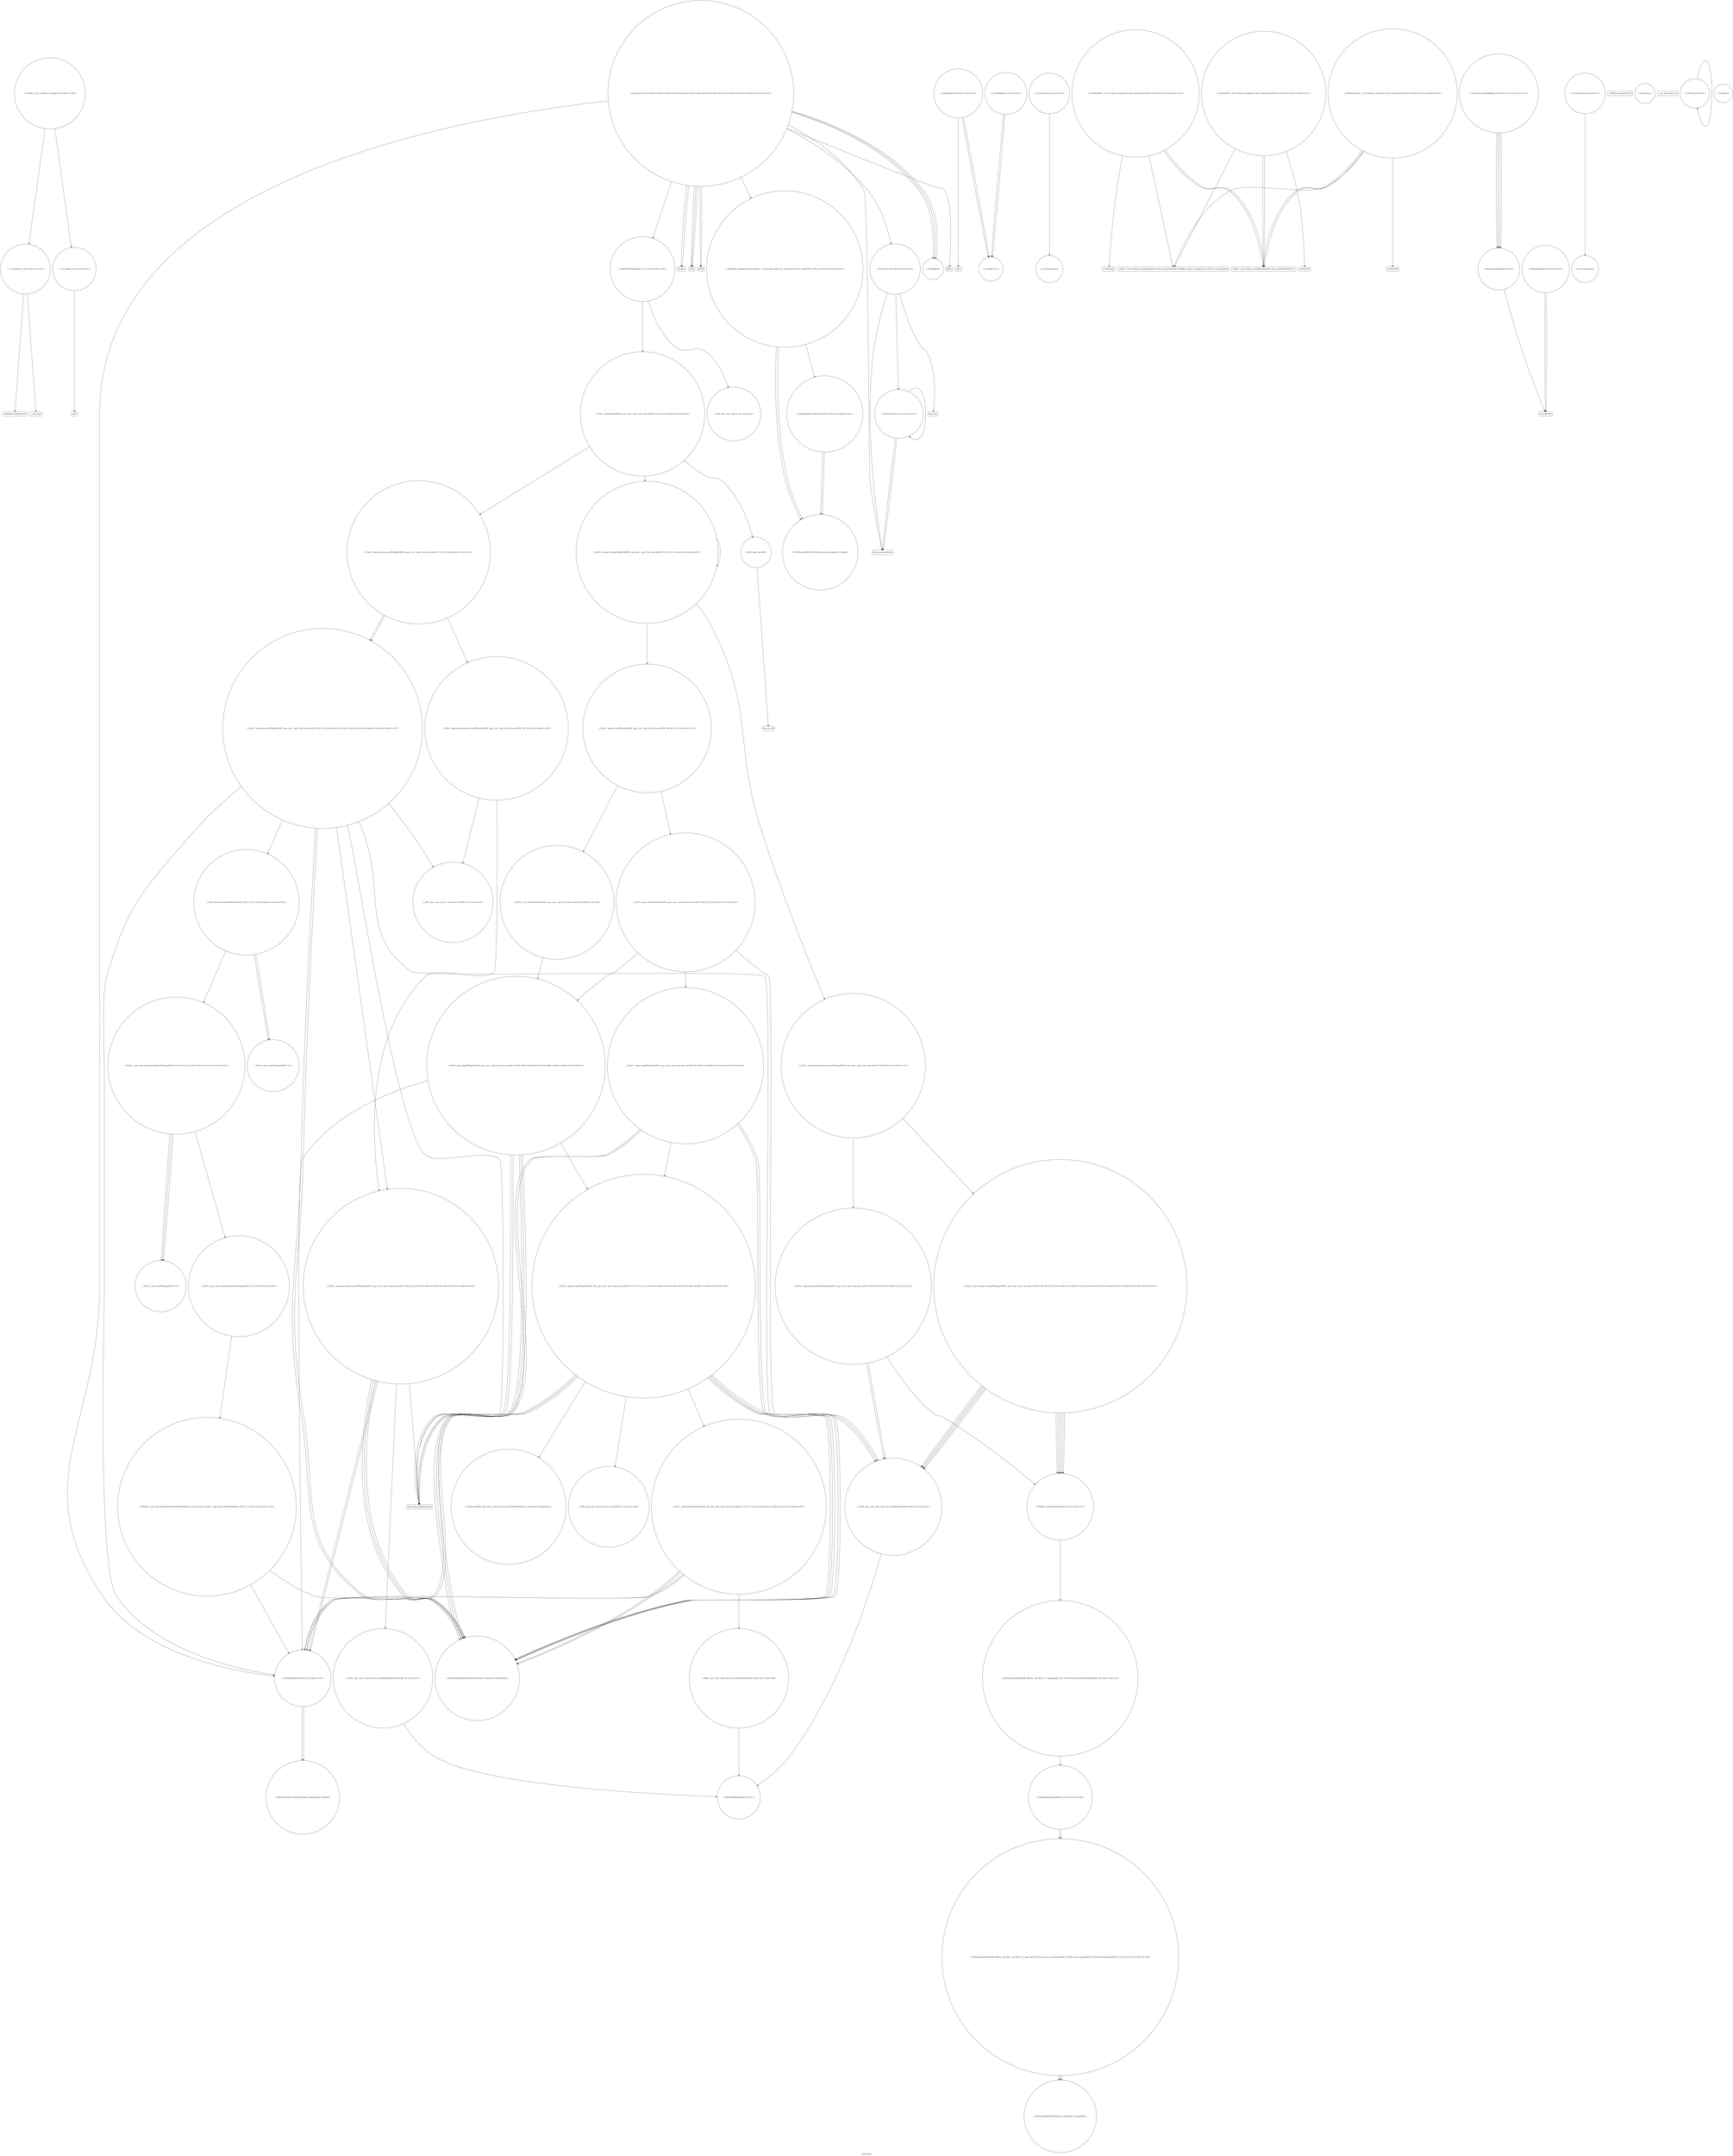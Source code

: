 digraph "Call Graph" {
	label="Call Graph";

	Node0x56046b2baba0 [shape=record,shape=circle,label="{__cxx_global_var_init|{<s0>1|<s1>2}}"];
	Node0x56046b2baba0:s0 -> Node0x56046b2bac20[color=black];
	Node0x56046b2baba0:s1 -> Node0x56046b4e2760[color=black];
	Node0x56046b4e3c60 [shape=record,shape=circle,label="{_ZSt7forwardIiEOT_RNSt16remove_referenceIS0_E4typeE}"];
	Node0x56046b4e2960 [shape=record,shape=Mrecord,label="{sqrt}"];
	Node0x56046b4e5000 [shape=record,shape=circle,label="{_ZSt27__unguarded_partition_pivotIPSt4pairIiiEN9__gnu_cxx5__ops15_Iter_less_iterEET_S6_S6_T0_|{<s0>74|<s1>75}}"];
	Node0x56046b4e5000:s0 -> Node0x56046b4e5700[color=black];
	Node0x56046b4e5000:s1 -> Node0x56046b4e5780[color=black];
	Node0x56046b4e2ce0 [shape=record,shape=circle,label="{_Z11isUpperCasec}"];
	Node0x56046b4e5380 [shape=record,shape=Mrecord,label="{llvm.memcpy.p0i8.p0i8.i64}"];
	Node0x56046b4e3060 [shape=record,shape=Mrecord,label="{_ZNSt7__cxx1119basic_istringstreamIcSt11char_traitsIcESaIcEEC1ERKNS_12basic_stringIcS2_S3_EESt13_Ios_Openmode}"];
	Node0x56046b4e5700 [shape=record,shape=circle,label="{_ZSt22__move_median_to_firstIPSt4pairIiiEN9__gnu_cxx5__ops15_Iter_less_iterEEvT_S6_S6_S6_T0_|{<s0>109|<s1>110|<s2>111|<s3>112|<s4>113|<s5>114|<s6>115|<s7>116|<s8>117|<s9>118|<s10>119}}"];
	Node0x56046b4e5700:s0 -> Node0x56046b4e5200[color=black];
	Node0x56046b4e5700:s1 -> Node0x56046b4e5200[color=black];
	Node0x56046b4e5700:s2 -> Node0x56046b4e5800[color=black];
	Node0x56046b4e5700:s3 -> Node0x56046b4e5200[color=black];
	Node0x56046b4e5700:s4 -> Node0x56046b4e5800[color=black];
	Node0x56046b4e5700:s5 -> Node0x56046b4e5800[color=black];
	Node0x56046b4e5700:s6 -> Node0x56046b4e5200[color=black];
	Node0x56046b4e5700:s7 -> Node0x56046b4e5800[color=black];
	Node0x56046b4e5700:s8 -> Node0x56046b4e5200[color=black];
	Node0x56046b4e5700:s9 -> Node0x56046b4e5800[color=black];
	Node0x56046b4e5700:s10 -> Node0x56046b4e5800[color=black];
	Node0x56046b4e33e0 [shape=record,shape=Mrecord,label="{_ZNSirsERd}"];
	Node0x56046b4e5a80 [shape=record,shape=Mrecord,label="{llvm.ctlz.i64}"];
	Node0x56046b4e3760 [shape=record,shape=circle,label="{main|{<s0>37|<s1>38|<s2>39|<s3>40|<s4>41|<s5>42|<s6>43|<s7>44|<s8>45|<s9>46|<s10>47|<s11>48|<s12>49|<s13>50|<s14>51|<s15>52}}"];
	Node0x56046b4e3760:s0 -> Node0x56046b4e37e0[color=black];
	Node0x56046b4e3760:s1 -> Node0x56046b4e37e0[color=black];
	Node0x56046b4e3760:s2 -> Node0x56046b4e3860[color=black];
	Node0x56046b4e3760:s3 -> Node0x56046b4e38e0[color=black];
	Node0x56046b4e3760:s4 -> Node0x56046b4e3860[color=black];
	Node0x56046b4e3760:s5 -> Node0x56046b4e3860[color=black];
	Node0x56046b4e3760:s6 -> Node0x56046b4e3960[color=black];
	Node0x56046b4e3760:s7 -> Node0x56046b4e39e0[color=black];
	Node0x56046b4e3760:s8 -> Node0x56046b4e3a60[color=black];
	Node0x56046b4e3760:s9 -> Node0x56046b4e35e0[color=black];
	Node0x56046b4e3760:s10 -> Node0x56046b4e3460[color=black];
	Node0x56046b4e3760:s11 -> Node0x56046b4e3460[color=black];
	Node0x56046b4e3760:s12 -> Node0x56046b4e3460[color=black];
	Node0x56046b4e3760:s13 -> Node0x56046b4e3660[color=black];
	Node0x56046b4e3760:s14 -> Node0x56046b4e38e0[color=black];
	Node0x56046b4e3760:s15 -> Node0x56046b4e3ae0[color=black];
	Node0x56046b4e5e00 [shape=record,shape=circle,label="{_ZSt12__miter_baseIPSt4pairIiiEET_S3_}"];
	Node0x56046b4e3ae0 [shape=record,shape=Mrecord,label="{fflush}"];
	Node0x56046b4e27e0 [shape=record,shape=circle,label="{__cxx_global_var_init.1|{<s0>3}}"];
	Node0x56046b4e27e0:s0 -> Node0x56046b4e2860[color=black];
	Node0x56046b4e4e80 [shape=record,shape=circle,label="{_ZSt4__lgl|{<s0>68}}"];
	Node0x56046b4e4e80:s0 -> Node0x56046b4e5a80[color=black];
	Node0x56046b4e2b60 [shape=record,shape=Mrecord,label="{llvm.fabs.f64}"];
	Node0x56046b4e5200 [shape=record,shape=circle,label="{_ZNK9__gnu_cxx5__ops15_Iter_less_iterclIPSt4pairIiiES5_EEbT_T0_|{<s0>85}}"];
	Node0x56046b4e5200:s0 -> Node0x56046b4e5680[color=black];
	Node0x56046b4e2ee0 [shape=record,shape=circle,label="{_Z11toLowerCasec|{<s0>16}}"];
	Node0x56046b4e2ee0:s0 -> Node0x56046b4e2ce0[color=black];
	Node0x56046b4e5580 [shape=record,shape=circle,label="{_ZSt11__push_heapIPSt4pairIiiElS1_N9__gnu_cxx5__ops14_Iter_less_valEEvT_T0_S7_T1_RT2_|{<s0>103|<s1>104|<s2>105|<s3>106|<s4>107}}"];
	Node0x56046b4e5580:s0 -> Node0x56046b4e5600[color=black];
	Node0x56046b4e5580:s1 -> Node0x56046b4e5300[color=black];
	Node0x56046b4e5580:s2 -> Node0x56046b4e39e0[color=black];
	Node0x56046b4e5580:s3 -> Node0x56046b4e5300[color=black];
	Node0x56046b4e5580:s4 -> Node0x56046b4e39e0[color=black];
	Node0x56046b4e3260 [shape=record,shape=circle,label="{_Z7toInt64NSt7__cxx1112basic_stringIcSt11char_traitsIcESaIcEEE|{<s0>22|<s1>23|<s2>24|<s3>25}}"];
	Node0x56046b4e3260:s0 -> Node0x56046b4e3060[color=black];
	Node0x56046b4e3260:s1 -> Node0x56046b4e32e0[color=black];
	Node0x56046b4e3260:s2 -> Node0x56046b4e31e0[color=black];
	Node0x56046b4e3260:s3 -> Node0x56046b4e31e0[color=black];
	Node0x56046b4e5900 [shape=record,shape=circle,label="{_ZNSt4pairIiiE4swapERS0_|{<s0>125|<s1>126}}"];
	Node0x56046b4e5900:s0 -> Node0x56046b4e5980[color=black];
	Node0x56046b4e5900:s1 -> Node0x56046b4e5980[color=black];
	Node0x56046b4e35e0 [shape=record,shape=Mrecord,label="{llvm.memset.p0i8.i64}"];
	Node0x56046b4e5c80 [shape=record,shape=circle,label="{_ZSt25__unguarded_linear_insertIPSt4pairIiiEN9__gnu_cxx5__ops14_Val_less_iterEEvT_T0_|{<s0>143|<s1>144|<s2>145|<s3>146|<s4>147|<s5>148|<s6>149}}"];
	Node0x56046b4e5c80:s0 -> Node0x56046b4e5300[color=black];
	Node0x56046b4e5c80:s1 -> Node0x56046b4e5380[color=black];
	Node0x56046b4e5c80:s2 -> Node0x56046b4e6000[color=black];
	Node0x56046b4e5c80:s3 -> Node0x56046b4e5300[color=black];
	Node0x56046b4e5c80:s4 -> Node0x56046b4e39e0[color=black];
	Node0x56046b4e5c80:s5 -> Node0x56046b4e5300[color=black];
	Node0x56046b4e5c80:s6 -> Node0x56046b4e39e0[color=black];
	Node0x56046b4e3960 [shape=record,shape=circle,label="{_ZSt9make_pairIRiS0_ESt4pairINSt17__decay_and_stripIT_E6__typeENS2_IT0_E6__typeEEOS3_OS6_|{<s0>53|<s1>54|<s2>55}}"];
	Node0x56046b4e3960:s0 -> Node0x56046b4e3b60[color=black];
	Node0x56046b4e3960:s1 -> Node0x56046b4e3b60[color=black];
	Node0x56046b4e3960:s2 -> Node0x56046b4e3be0[color=black];
	Node0x56046b4e6000 [shape=record,shape=circle,label="{_ZNK9__gnu_cxx5__ops14_Val_less_iterclISt4pairIiiEPS4_EEbRT_T0_|{<s0>157}}"];
	Node0x56046b4e6000:s0 -> Node0x56046b4e5680[color=black];
	Node0x56046b2bac20 [shape=record,shape=Mrecord,label="{_ZNSt8ios_base4InitC1Ev}"];
	Node0x56046b4e3ce0 [shape=record,shape=circle,label="{_ZSt6__sortIPSt4pairIiiEN9__gnu_cxx5__ops15_Iter_less_iterEEvT_S6_T0_|{<s0>62|<s1>63|<s2>64}}"];
	Node0x56046b4e3ce0:s0 -> Node0x56046b4e4e80[color=black];
	Node0x56046b4e3ce0:s1 -> Node0x56046b4e4e00[color=black];
	Node0x56046b4e3ce0:s2 -> Node0x56046b4e4f00[color=black];
	Node0x56046b4e29e0 [shape=record,shape=circle,label="{_Z3sqrIdET_S0_}"];
	Node0x56046b4e5080 [shape=record,shape=circle,label="{_ZSt13__heap_selectIPSt4pairIiiEN9__gnu_cxx5__ops15_Iter_less_iterEEvT_S6_S6_T0_|{<s0>76|<s1>77|<s2>78}}"];
	Node0x56046b4e5080:s0 -> Node0x56046b4e5180[color=black];
	Node0x56046b4e5080:s1 -> Node0x56046b4e5200[color=black];
	Node0x56046b4e5080:s2 -> Node0x56046b4e5280[color=black];
	Node0x56046b4e2d60 [shape=record,shape=circle,label="{_Z11isLowerCasec}"];
	Node0x56046b4e5400 [shape=record,shape=circle,label="{_ZSt13__adjust_heapIPSt4pairIiiElS1_N9__gnu_cxx5__ops15_Iter_less_iterEEvT_T0_S7_T1_T2_|{<s0>93|<s1>94|<s2>95|<s3>96|<s4>97|<s5>98|<s6>99|<s7>100|<s8>101|<s9>102}}"];
	Node0x56046b4e5400:s0 -> Node0x56046b4e5200[color=black];
	Node0x56046b4e5400:s1 -> Node0x56046b4e5300[color=black];
	Node0x56046b4e5400:s2 -> Node0x56046b4e39e0[color=black];
	Node0x56046b4e5400:s3 -> Node0x56046b4e5300[color=black];
	Node0x56046b4e5400:s4 -> Node0x56046b4e39e0[color=black];
	Node0x56046b4e5400:s5 -> Node0x56046b4e5480[color=black];
	Node0x56046b4e5400:s6 -> Node0x56046b4e5500[color=black];
	Node0x56046b4e5400:s7 -> Node0x56046b4e5300[color=black];
	Node0x56046b4e5400:s8 -> Node0x56046b4e5380[color=black];
	Node0x56046b4e5400:s9 -> Node0x56046b4e5580[color=black];
	Node0x56046b4e30e0 [shape=record,shape=Mrecord,label="{_ZNSirsERi}"];
	Node0x56046b4e5780 [shape=record,shape=circle,label="{_ZSt21__unguarded_partitionIPSt4pairIiiEN9__gnu_cxx5__ops15_Iter_less_iterEET_S6_S6_S6_T0_|{<s0>120|<s1>121|<s2>122}}"];
	Node0x56046b4e5780:s0 -> Node0x56046b4e5200[color=black];
	Node0x56046b4e5780:s1 -> Node0x56046b4e5200[color=black];
	Node0x56046b4e5780:s2 -> Node0x56046b4e5800[color=black];
	Node0x56046b4e3460 [shape=record,shape=circle,label="{_Z7addedgeii}"];
	Node0x56046b4e5b00 [shape=record,shape=circle,label="{_ZSt16__insertion_sortIPSt4pairIiiEN9__gnu_cxx5__ops15_Iter_less_iterEEvT_S6_T0_|{<s0>130|<s1>131|<s2>132|<s3>133|<s4>134|<s5>135|<s6>136|<s7>137}}"];
	Node0x56046b4e5b00:s0 -> Node0x56046b4e5200[color=black];
	Node0x56046b4e5b00:s1 -> Node0x56046b4e5300[color=black];
	Node0x56046b4e5b00:s2 -> Node0x56046b4e5380[color=black];
	Node0x56046b4e5b00:s3 -> Node0x56046b4e5c00[color=black];
	Node0x56046b4e5b00:s4 -> Node0x56046b4e5300[color=black];
	Node0x56046b4e5b00:s5 -> Node0x56046b4e39e0[color=black];
	Node0x56046b4e5b00:s6 -> Node0x56046b4e5d00[color=black];
	Node0x56046b4e5b00:s7 -> Node0x56046b4e5c80[color=black];
	Node0x56046b4e37e0 [shape=record,shape=Mrecord,label="{freopen}"];
	Node0x56046b4e5e80 [shape=record,shape=circle,label="{_ZSt22__copy_move_backward_aILb1EPSt4pairIiiES2_ET1_T0_S4_S3_|{<s0>154}}"];
	Node0x56046b4e5e80:s0 -> Node0x56046b4e5f80[color=black];
	Node0x56046b4e3b60 [shape=record,shape=circle,label="{_ZSt7forwardIRiEOT_RNSt16remove_referenceIS1_E4typeE}"];
	Node0x56046b4e2860 [shape=record,shape=Mrecord,label="{acos}"];
	Node0x56046b4e4f00 [shape=record,shape=circle,label="{_ZSt22__final_insertion_sortIPSt4pairIiiEN9__gnu_cxx5__ops15_Iter_less_iterEEvT_S6_T0_|{<s0>69|<s1>70|<s2>71}}"];
	Node0x56046b4e4f00:s0 -> Node0x56046b4e5b00[color=black];
	Node0x56046b4e4f00:s1 -> Node0x56046b4e5b80[color=black];
	Node0x56046b4e4f00:s2 -> Node0x56046b4e5b00[color=black];
	Node0x56046b4e2be0 [shape=record,shape=circle,label="{_Z11isIntersectdddddddd|{<s0>10|<s1>11|<s2>12|<s3>13}}"];
	Node0x56046b4e2be0:s0 -> Node0x56046b4e2ae0[color=black];
	Node0x56046b4e2be0:s1 -> Node0x56046b4e2ae0[color=black];
	Node0x56046b4e2be0:s2 -> Node0x56046b4e2ae0[color=black];
	Node0x56046b4e2be0:s3 -> Node0x56046b4e2ae0[color=black];
	Node0x56046b4e5280 [shape=record,shape=circle,label="{_ZSt10__pop_heapIPSt4pairIiiEN9__gnu_cxx5__ops15_Iter_less_iterEEvT_S6_S6_RT0_|{<s0>86|<s1>87|<s2>88|<s3>89|<s4>90|<s5>91|<s6>92}}"];
	Node0x56046b4e5280:s0 -> Node0x56046b4e5300[color=black];
	Node0x56046b4e5280:s1 -> Node0x56046b4e5380[color=black];
	Node0x56046b4e5280:s2 -> Node0x56046b4e5300[color=black];
	Node0x56046b4e5280:s3 -> Node0x56046b4e39e0[color=black];
	Node0x56046b4e5280:s4 -> Node0x56046b4e5300[color=black];
	Node0x56046b4e5280:s5 -> Node0x56046b4e5380[color=black];
	Node0x56046b4e5280:s6 -> Node0x56046b4e5400[color=black];
	Node0x56046b4e2f60 [shape=record,shape=circle,label="{_Z11toUpperCasec|{<s0>17}}"];
	Node0x56046b4e2f60:s0 -> Node0x56046b4e2d60[color=black];
	Node0x56046b4e5600 [shape=record,shape=circle,label="{_ZNK9__gnu_cxx5__ops14_Iter_less_valclIPSt4pairIiiES4_EEbT_RT0_|{<s0>108}}"];
	Node0x56046b4e5600:s0 -> Node0x56046b4e5680[color=black];
	Node0x56046b4e32e0 [shape=record,shape=Mrecord,label="{_ZNSirsERx}"];
	Node0x56046b4e5980 [shape=record,shape=circle,label="{_ZSt4swapIiENSt9enable_ifIXsr6__and_ISt6__not_ISt15__is_tuple_likeIT_EESt21is_move_constructibleIS3_ESt18is_move_assignableIS3_EEE5valueEvE4typeERS3_SC_|{<s0>127|<s1>128|<s2>129}}"];
	Node0x56046b4e5980:s0 -> Node0x56046b4e5a00[color=black];
	Node0x56046b4e5980:s1 -> Node0x56046b4e5a00[color=black];
	Node0x56046b4e5980:s2 -> Node0x56046b4e5a00[color=black];
	Node0x56046b4e3660 [shape=record,shape=circle,label="{_Z5solvev|{<s0>34|<s1>35|<s2>36}}"];
	Node0x56046b4e3660:s0 -> Node0x56046b4e35e0[color=black];
	Node0x56046b4e3660:s1 -> Node0x56046b4e3560[color=black];
	Node0x56046b4e3660:s2 -> Node0x56046b4e36e0[color=black];
	Node0x56046b4e5d00 [shape=record,shape=circle,label="{_ZN9__gnu_cxx5__ops15__val_comp_iterENS0_15_Iter_less_iterE}"];
	Node0x56046b4e39e0 [shape=record,shape=circle,label="{_ZNSt4pairIiiEaSEOS0_|{<s0>56|<s1>57}}"];
	Node0x56046b4e39e0:s0 -> Node0x56046b4e3c60[color=black];
	Node0x56046b4e39e0:s1 -> Node0x56046b4e3c60[color=black];
	Node0x56046b4e6080 [shape=record,shape=circle,label="{_GLOBAL__sub_I_ACRush_2_0.cpp|{<s0>158|<s1>159}}"];
	Node0x56046b4e6080:s0 -> Node0x56046b2baba0[color=black];
	Node0x56046b4e6080:s1 -> Node0x56046b4e27e0[color=black];
	Node0x56046b4e26e0 [shape=record,shape=Mrecord,label="{_ZNSt8ios_base4InitD1Ev}"];
	Node0x56046b4e3d60 [shape=record,shape=circle,label="{_ZN9__gnu_cxx5__ops16__iter_less_iterEv}"];
	Node0x56046b4e2a60 [shape=record,shape=circle,label="{_Z5distRdddd|{<s0>7|<s1>8}}"];
	Node0x56046b4e2a60:s0 -> Node0x56046b4e29e0[color=black];
	Node0x56046b4e2a60:s1 -> Node0x56046b4e29e0[color=black];
	Node0x56046b4e5100 [shape=record,shape=circle,label="{_ZSt11__sort_heapIPSt4pairIiiEN9__gnu_cxx5__ops15_Iter_less_iterEEvT_S6_RT0_|{<s0>79}}"];
	Node0x56046b4e5100:s0 -> Node0x56046b4e5280[color=black];
	Node0x56046b4e2de0 [shape=record,shape=circle,label="{_Z8isLetterc}"];
	Node0x56046b4e5480 [shape=record,shape=circle,label="{_ZSt4moveIRN9__gnu_cxx5__ops15_Iter_less_iterEEONSt16remove_referenceIT_E4typeEOS5_}"];
	Node0x56046b4e3160 [shape=record,shape=Mrecord,label="{__gxx_personality_v0}"];
	Node0x56046b4e5800 [shape=record,shape=circle,label="{_ZSt9iter_swapIPSt4pairIiiES2_EvT_T0_|{<s0>123}}"];
	Node0x56046b4e5800:s0 -> Node0x56046b4e5880[color=black];
	Node0x56046b4e34e0 [shape=record,shape=circle,label="{_Z3DFSii|{<s0>30}}"];
	Node0x56046b4e34e0:s0 -> Node0x56046b4e34e0[color=black];
	Node0x56046b4e5b80 [shape=record,shape=circle,label="{_ZSt26__unguarded_insertion_sortIPSt4pairIiiEN9__gnu_cxx5__ops15_Iter_less_iterEEvT_S6_T0_|{<s0>138|<s1>139}}"];
	Node0x56046b4e5b80:s0 -> Node0x56046b4e5d00[color=black];
	Node0x56046b4e5b80:s1 -> Node0x56046b4e5c80[color=black];
	Node0x56046b4e3860 [shape=record,shape=Mrecord,label="{scanf}"];
	Node0x56046b4e5f00 [shape=record,shape=circle,label="{_ZSt12__niter_baseIPSt4pairIiiEET_S3_}"];
	Node0x56046b4e3be0 [shape=record,shape=circle,label="{_ZNSt4pairIiiEC2IRiS2_Lb1EEEOT_OT0_|{<s0>60|<s1>61}}"];
	Node0x56046b4e3be0:s0 -> Node0x56046b4e3b60[color=black];
	Node0x56046b4e3be0:s1 -> Node0x56046b4e3b60[color=black];
	Node0x56046b4e28e0 [shape=record,shape=circle,label="{_Z4distdddd|{<s0>4|<s1>5|<s2>6}}"];
	Node0x56046b4e28e0:s0 -> Node0x56046b4e29e0[color=black];
	Node0x56046b4e28e0:s1 -> Node0x56046b4e29e0[color=black];
	Node0x56046b4e28e0:s2 -> Node0x56046b4e2960[color=black];
	Node0x56046b4e4f80 [shape=record,shape=circle,label="{_ZSt14__partial_sortIPSt4pairIiiEN9__gnu_cxx5__ops15_Iter_less_iterEEvT_S6_S6_T0_|{<s0>72|<s1>73}}"];
	Node0x56046b4e4f80:s0 -> Node0x56046b4e5080[color=black];
	Node0x56046b4e4f80:s1 -> Node0x56046b4e5100[color=black];
	Node0x56046b4e2c60 [shape=record,shape=circle,label="{_Z8isMiddleddd|{<s0>14|<s1>15}}"];
	Node0x56046b4e2c60:s0 -> Node0x56046b4e2b60[color=black];
	Node0x56046b4e2c60:s1 -> Node0x56046b4e2b60[color=black];
	Node0x56046b4e5300 [shape=record,shape=circle,label="{_ZSt4moveIRSt4pairIiiEEONSt16remove_referenceIT_E4typeEOS4_}"];
	Node0x56046b4e2fe0 [shape=record,shape=circle,label="{_Z5toIntNSt7__cxx1112basic_stringIcSt11char_traitsIcESaIcEEE|{<s0>18|<s1>19|<s2>20|<s3>21}}"];
	Node0x56046b4e2fe0:s0 -> Node0x56046b4e3060[color=black];
	Node0x56046b4e2fe0:s1 -> Node0x56046b4e30e0[color=black];
	Node0x56046b4e2fe0:s2 -> Node0x56046b4e31e0[color=black];
	Node0x56046b4e2fe0:s3 -> Node0x56046b4e31e0[color=black];
	Node0x56046b4e5680 [shape=record,shape=circle,label="{_ZStltIiiEbRKSt4pairIT_T0_ES5_}"];
	Node0x56046b4e3360 [shape=record,shape=circle,label="{_Z8toDoubleNSt7__cxx1112basic_stringIcSt11char_traitsIcESaIcEEE|{<s0>26|<s1>27|<s2>28|<s3>29}}"];
	Node0x56046b4e3360:s0 -> Node0x56046b4e3060[color=black];
	Node0x56046b4e3360:s1 -> Node0x56046b4e33e0[color=black];
	Node0x56046b4e3360:s2 -> Node0x56046b4e31e0[color=black];
	Node0x56046b4e3360:s3 -> Node0x56046b4e31e0[color=black];
	Node0x56046b4e5a00 [shape=record,shape=circle,label="{_ZSt4moveIRiEONSt16remove_referenceIT_E4typeEOS2_}"];
	Node0x56046b4e36e0 [shape=record,shape=Mrecord,label="{llvm.trap}"];
	Node0x56046b4e5d80 [shape=record,shape=circle,label="{_ZSt23__copy_move_backward_a2ILb1EPSt4pairIiiES2_ET1_T0_S4_S3_|{<s0>150|<s1>151|<s2>152|<s3>153}}"];
	Node0x56046b4e5d80:s0 -> Node0x56046b4e5f00[color=black];
	Node0x56046b4e5d80:s1 -> Node0x56046b4e5f00[color=black];
	Node0x56046b4e5d80:s2 -> Node0x56046b4e5f00[color=black];
	Node0x56046b4e5d80:s3 -> Node0x56046b4e5e80[color=black];
	Node0x56046b4e3a60 [shape=record,shape=circle,label="{_ZSt4sortIPSt4pairIiiEEvT_S3_|{<s0>58|<s1>59}}"];
	Node0x56046b4e3a60:s0 -> Node0x56046b4e3d60[color=black];
	Node0x56046b4e3a60:s1 -> Node0x56046b4e3ce0[color=black];
	Node0x56046b4e2760 [shape=record,shape=Mrecord,label="{__cxa_atexit}"];
	Node0x56046b4e4e00 [shape=record,shape=circle,label="{_ZSt16__introsort_loopIPSt4pairIiiElN9__gnu_cxx5__ops15_Iter_less_iterEEvT_S6_T0_T1_|{<s0>65|<s1>66|<s2>67}}"];
	Node0x56046b4e4e00:s0 -> Node0x56046b4e4f80[color=black];
	Node0x56046b4e4e00:s1 -> Node0x56046b4e5000[color=black];
	Node0x56046b4e4e00:s2 -> Node0x56046b4e4e00[color=black];
	Node0x56046b4e2ae0 [shape=record,shape=circle,label="{_Z9crossOperdddddd|{<s0>9}}"];
	Node0x56046b4e2ae0:s0 -> Node0x56046b4e2b60[color=black];
	Node0x56046b4e5180 [shape=record,shape=circle,label="{_ZSt11__make_heapIPSt4pairIiiEN9__gnu_cxx5__ops15_Iter_less_iterEEvT_S6_RT0_|{<s0>80|<s1>81|<s2>82|<s3>83|<s4>84}}"];
	Node0x56046b4e5180:s0 -> Node0x56046b4e5300[color=black];
	Node0x56046b4e5180:s1 -> Node0x56046b4e5380[color=black];
	Node0x56046b4e5180:s2 -> Node0x56046b4e5300[color=black];
	Node0x56046b4e5180:s3 -> Node0x56046b4e5380[color=black];
	Node0x56046b4e5180:s4 -> Node0x56046b4e5400[color=black];
	Node0x56046b4e2e60 [shape=record,shape=circle,label="{_Z7isDigitc}"];
	Node0x56046b4e5500 [shape=record,shape=circle,label="{_ZN9__gnu_cxx5__ops14_Iter_less_valC2ENS0_15_Iter_less_iterE}"];
	Node0x56046b4e31e0 [shape=record,shape=Mrecord,label="{_ZNSt7__cxx1119basic_istringstreamIcSt11char_traitsIcESaIcEED1Ev}"];
	Node0x56046b4e5880 [shape=record,shape=circle,label="{_ZSt4swapIiiENSt9enable_ifIXsr6__and_ISt14__is_swappableIT_ES1_IT0_EEE5valueEvE4typeERSt4pairIS2_S4_ESA_|{<s0>124}}"];
	Node0x56046b4e5880:s0 -> Node0x56046b4e5900[color=black];
	Node0x56046b4e3560 [shape=record,shape=circle,label="{_Z3DFSi|{<s0>31|<s1>32|<s2>33}}"];
	Node0x56046b4e3560:s0 -> Node0x56046b4e35e0[color=black];
	Node0x56046b4e3560:s1 -> Node0x56046b4e35e0[color=black];
	Node0x56046b4e3560:s2 -> Node0x56046b4e3560[color=black];
	Node0x56046b4e5c00 [shape=record,shape=circle,label="{_ZSt13move_backwardIPSt4pairIiiES2_ET0_T_S4_S3_|{<s0>140|<s1>141|<s2>142}}"];
	Node0x56046b4e5c00:s0 -> Node0x56046b4e5e00[color=black];
	Node0x56046b4e5c00:s1 -> Node0x56046b4e5e00[color=black];
	Node0x56046b4e5c00:s2 -> Node0x56046b4e5d80[color=black];
	Node0x56046b4e38e0 [shape=record,shape=Mrecord,label="{printf}"];
	Node0x56046b4e5f80 [shape=record,shape=circle,label="{_ZNSt20__copy_move_backwardILb1ELb0ESt26random_access_iterator_tagE13__copy_move_bIPSt4pairIiiES5_EET0_T_S7_S6_|{<s0>155|<s1>156}}"];
	Node0x56046b4e5f80:s0 -> Node0x56046b4e5300[color=black];
	Node0x56046b4e5f80:s1 -> Node0x56046b4e39e0[color=black];
}
